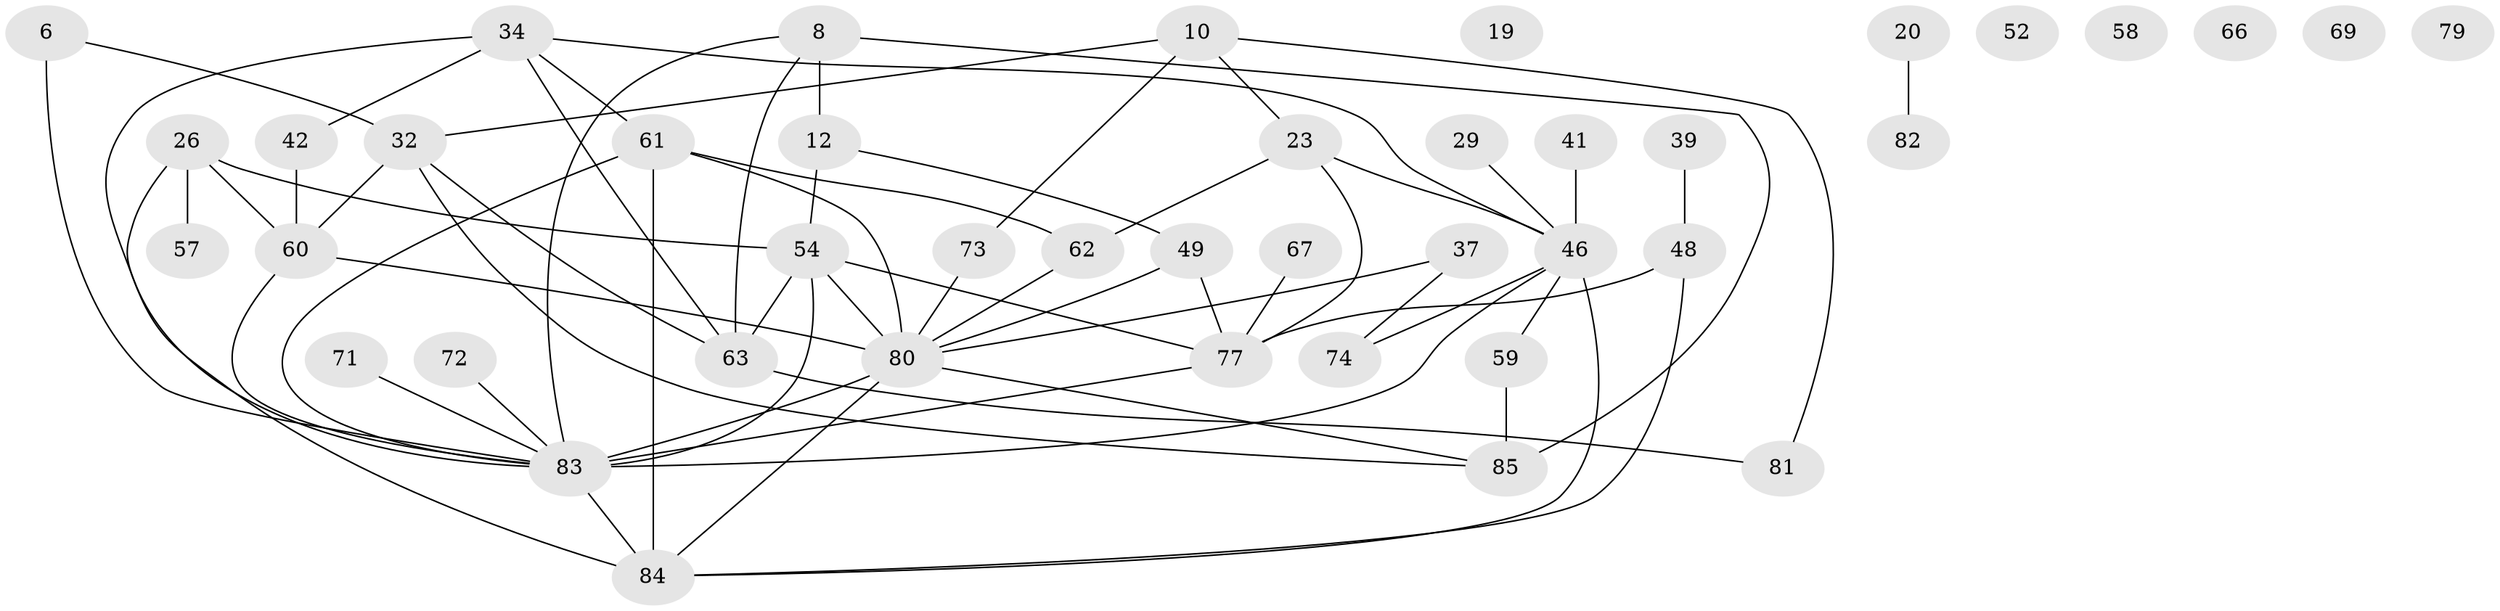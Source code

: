 // original degree distribution, {2: 0.2, 6: 0.047058823529411764, 7: 0.03529411764705882, 3: 0.2235294117647059, 5: 0.12941176470588237, 4: 0.16470588235294117, 0: 0.07058823529411765, 1: 0.10588235294117647, 8: 0.023529411764705882}
// Generated by graph-tools (version 1.1) at 2025/39/03/09/25 04:39:57]
// undirected, 42 vertices, 64 edges
graph export_dot {
graph [start="1"]
  node [color=gray90,style=filled];
  6 [super="+2"];
  8;
  10;
  12;
  19;
  20;
  23 [super="+13"];
  26 [super="+11"];
  29;
  32;
  34 [super="+30"];
  37;
  39;
  41;
  42;
  46 [super="+31"];
  48 [super="+27"];
  49;
  52;
  54 [super="+22+35+17"];
  57;
  58;
  59;
  60 [super="+33"];
  61 [super="+50"];
  62 [super="+43"];
  63 [super="+36+47+51"];
  66;
  67;
  69;
  71;
  72;
  73;
  74;
  77 [super="+16"];
  79;
  80 [super="+9+75+78+56"];
  81;
  82;
  83 [super="+24+76+68"];
  84 [super="+3+25+70"];
  85 [super="+40"];
  6 -- 32 [weight=2];
  6 -- 83 [weight=5];
  8 -- 12;
  8 -- 85 [weight=2];
  8 -- 83;
  8 -- 63;
  10 -- 23;
  10 -- 32;
  10 -- 73;
  10 -- 81;
  12 -- 49;
  12 -- 54 [weight=3];
  20 -- 82;
  23 -- 77 [weight=2];
  23 -- 46;
  23 -- 62;
  26 -- 57;
  26 -- 54 [weight=2];
  26 -- 84 [weight=2];
  26 -- 60;
  29 -- 46;
  32 -- 60 [weight=2];
  32 -- 85;
  32 -- 63;
  34 -- 42;
  34 -- 46;
  34 -- 63 [weight=2];
  34 -- 83;
  34 -- 61 [weight=2];
  37 -- 74;
  37 -- 80;
  39 -- 48;
  41 -- 46;
  42 -- 60;
  46 -- 74;
  46 -- 83;
  46 -- 59;
  46 -- 84 [weight=2];
  48 -- 77 [weight=2];
  48 -- 84 [weight=2];
  49 -- 80;
  49 -- 77;
  54 -- 80 [weight=2];
  54 -- 77;
  54 -- 63;
  54 -- 83 [weight=2];
  59 -- 85;
  60 -- 80 [weight=3];
  60 -- 83;
  61 -- 62;
  61 -- 83 [weight=2];
  61 -- 84;
  61 -- 80;
  62 -- 80;
  63 -- 81;
  67 -- 77;
  71 -- 83;
  72 -- 83;
  73 -- 80;
  77 -- 83 [weight=2];
  80 -- 84 [weight=3];
  80 -- 83;
  80 -- 85;
  83 -- 84 [weight=5];
}
